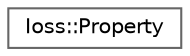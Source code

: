 digraph "Graphical Class Hierarchy"
{
 // INTERACTIVE_SVG=YES
 // LATEX_PDF_SIZE
  bgcolor="transparent";
  edge [fontname=Helvetica,fontsize=10,labelfontname=Helvetica,labelfontsize=10];
  node [fontname=Helvetica,fontsize=10,shape=box,height=0.2,width=0.4];
  rankdir="LR";
  Node0 [id="Node000000",label="Ioss::Property",height=0.2,width=0.4,color="grey40", fillcolor="white", style="filled",URL="$classIoss_1_1Property.html",tooltip="A named value that has a known type."];
}
